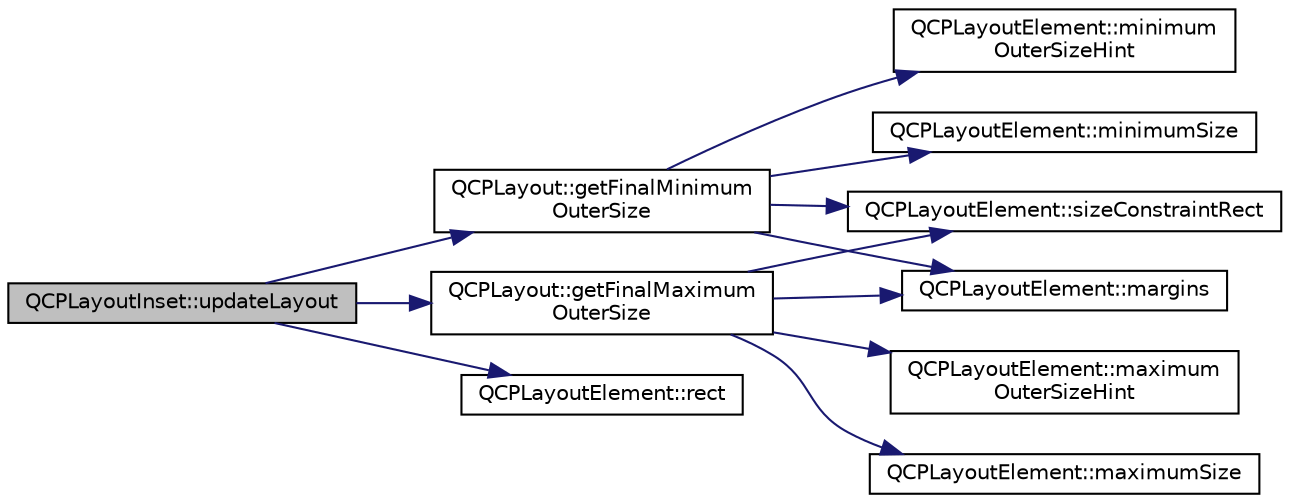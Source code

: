 digraph "QCPLayoutInset::updateLayout"
{
  edge [fontname="Helvetica",fontsize="10",labelfontname="Helvetica",labelfontsize="10"];
  node [fontname="Helvetica",fontsize="10",shape=record];
  rankdir="LR";
  Node102 [label="QCPLayoutInset::updateLayout",height=0.2,width=0.4,color="black", fillcolor="grey75", style="filled", fontcolor="black"];
  Node102 -> Node103 [color="midnightblue",fontsize="10",style="solid",fontname="Helvetica"];
  Node103 [label="QCPLayout::getFinalMinimum\lOuterSize",height=0.2,width=0.4,color="black", fillcolor="white", style="filled",URL="$class_q_c_p_layout.html#a864fddc84721f186663faf3683f1fa70"];
  Node103 -> Node104 [color="midnightblue",fontsize="10",style="solid",fontname="Helvetica"];
  Node104 [label="QCPLayoutElement::minimum\lOuterSizeHint",height=0.2,width=0.4,color="black", fillcolor="white", style="filled",URL="$class_q_c_p_layout_element.html#a46789036c4fcb190fa374f91321d7c09"];
  Node103 -> Node105 [color="midnightblue",fontsize="10",style="solid",fontname="Helvetica"];
  Node105 [label="QCPLayoutElement::minimumSize",height=0.2,width=0.4,color="black", fillcolor="white", style="filled",URL="$class_q_c_p_layout_element.html#a60d4295468a2b57fe91f6f68e20c3993"];
  Node103 -> Node106 [color="midnightblue",fontsize="10",style="solid",fontname="Helvetica"];
  Node106 [label="QCPLayoutElement::sizeConstraintRect",height=0.2,width=0.4,color="black", fillcolor="white", style="filled",URL="$class_q_c_p_layout_element.html#a66136f121ee3e1c933b748761203cab4"];
  Node103 -> Node107 [color="midnightblue",fontsize="10",style="solid",fontname="Helvetica"];
  Node107 [label="QCPLayoutElement::margins",height=0.2,width=0.4,color="black", fillcolor="white", style="filled",URL="$class_q_c_p_layout_element.html#af4ac9450aa2d60863bf3a8ea0c940c9d"];
  Node102 -> Node108 [color="midnightblue",fontsize="10",style="solid",fontname="Helvetica"];
  Node108 [label="QCPLayout::getFinalMaximum\lOuterSize",height=0.2,width=0.4,color="black", fillcolor="white", style="filled",URL="$class_q_c_p_layout.html#add49fd6843821a6126914b837ed52e22"];
  Node108 -> Node109 [color="midnightblue",fontsize="10",style="solid",fontname="Helvetica"];
  Node109 [label="QCPLayoutElement::maximum\lOuterSizeHint",height=0.2,width=0.4,color="black", fillcolor="white", style="filled",URL="$class_q_c_p_layout_element.html#ad96efb977a26e360e8a64a4c1e56456d"];
  Node108 -> Node110 [color="midnightblue",fontsize="10",style="solid",fontname="Helvetica"];
  Node110 [label="QCPLayoutElement::maximumSize",height=0.2,width=0.4,color="black", fillcolor="white", style="filled",URL="$class_q_c_p_layout_element.html#afb9503858d4aa0f3b9f1794b084fb40a"];
  Node108 -> Node106 [color="midnightblue",fontsize="10",style="solid",fontname="Helvetica"];
  Node108 -> Node107 [color="midnightblue",fontsize="10",style="solid",fontname="Helvetica"];
  Node102 -> Node111 [color="midnightblue",fontsize="10",style="solid",fontname="Helvetica"];
  Node111 [label="QCPLayoutElement::rect",height=0.2,width=0.4,color="black", fillcolor="white", style="filled",URL="$class_q_c_p_layout_element.html#a208effccfe2cca4a0eaf9393e60f2dd4"];
}
